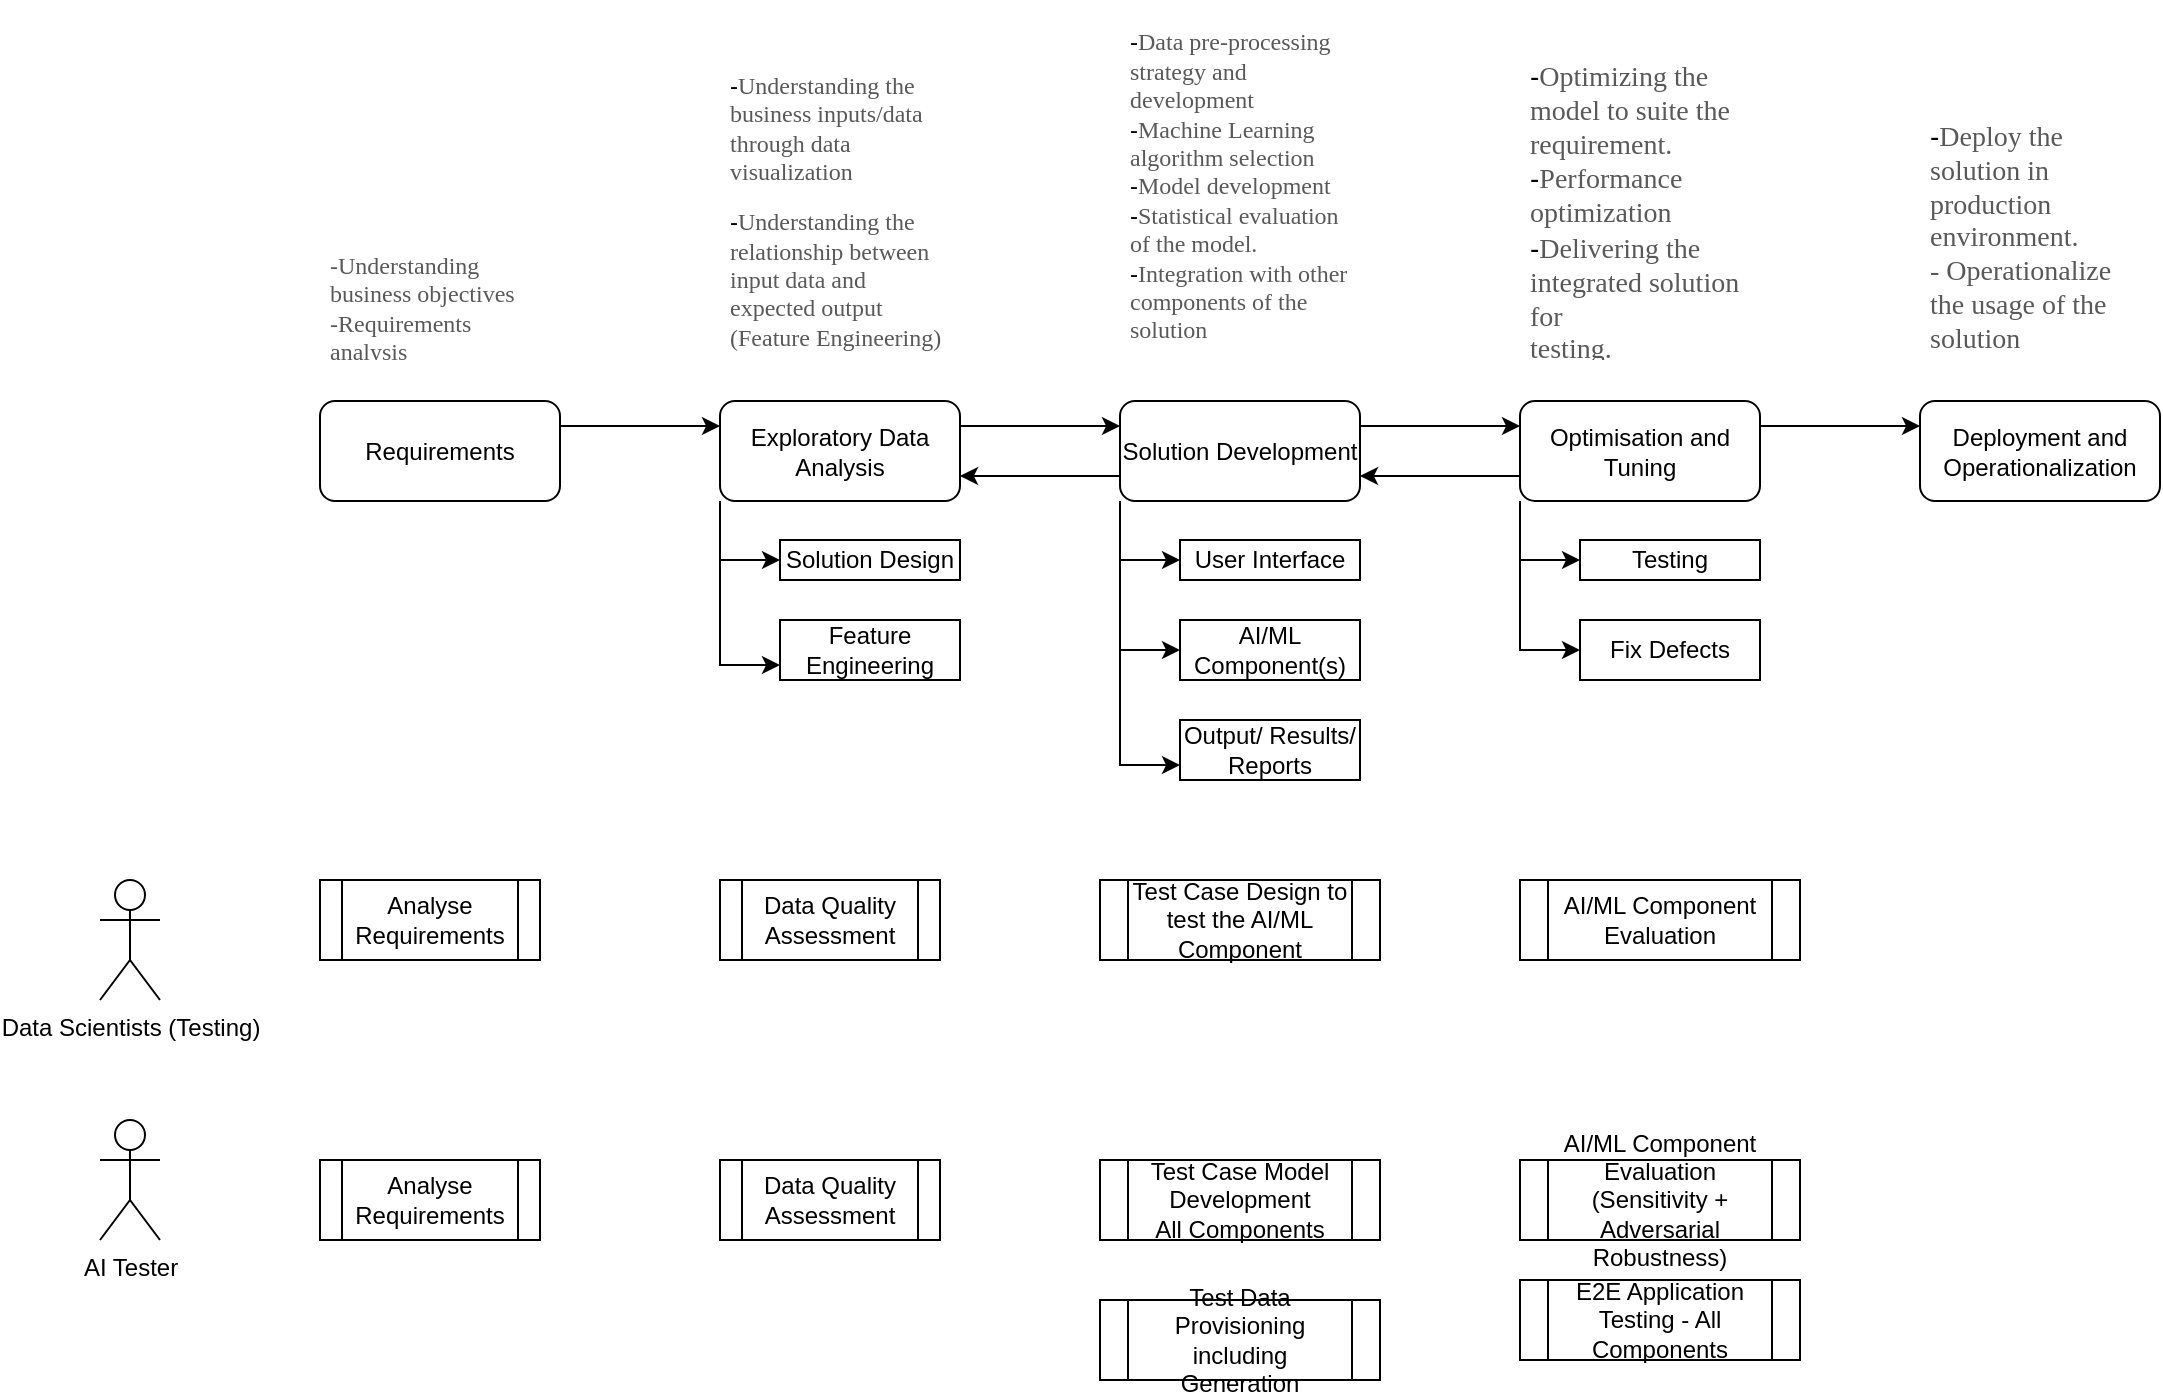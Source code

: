<mxfile version="17.4.5" type="github">
  <diagram name="Page-1" id="fbcf5db9-b524-4cd4-e4f3-379dc89c3999">
    <mxGraphModel dx="1796" dy="1740" grid="1" gridSize="10" guides="1" tooltips="1" connect="1" arrows="1" fold="1" page="1" pageScale="1" pageWidth="850" pageHeight="1100" background="none" math="0" shadow="0">
      <root>
        <mxCell id="0" />
        <mxCell id="1" parent="0" />
        <mxCell id="amdB7ILUbc-xshdkrCZU-1" style="edgeStyle=orthogonalEdgeStyle;rounded=0;orthogonalLoop=1;jettySize=auto;html=1;exitX=1;exitY=0.25;exitDx=0;exitDy=0;entryX=0;entryY=0.25;entryDx=0;entryDy=0;" edge="1" parent="1" source="moCQGtxOclJBB0WCNCtC-3" target="moCQGtxOclJBB0WCNCtC-4">
          <mxGeometry relative="1" as="geometry" />
        </mxCell>
        <mxCell id="moCQGtxOclJBB0WCNCtC-3" value="Requirements" style="rounded=1;whiteSpace=wrap;html=1;fontSize=12;" parent="1" vertex="1">
          <mxGeometry x="-480" y="160.5" width="120" height="50" as="geometry" />
        </mxCell>
        <mxCell id="amdB7ILUbc-xshdkrCZU-2" style="edgeStyle=orthogonalEdgeStyle;rounded=0;orthogonalLoop=1;jettySize=auto;html=1;exitX=1;exitY=0.25;exitDx=0;exitDy=0;entryX=0;entryY=0.25;entryDx=0;entryDy=0;" edge="1" parent="1" source="moCQGtxOclJBB0WCNCtC-4" target="moCQGtxOclJBB0WCNCtC-5">
          <mxGeometry relative="1" as="geometry" />
        </mxCell>
        <mxCell id="amdB7ILUbc-xshdkrCZU-9" style="edgeStyle=orthogonalEdgeStyle;rounded=0;orthogonalLoop=1;jettySize=auto;html=1;exitX=0;exitY=1;exitDx=0;exitDy=0;entryX=0;entryY=0.5;entryDx=0;entryDy=0;" edge="1" parent="1" source="moCQGtxOclJBB0WCNCtC-4" target="moCQGtxOclJBB0WCNCtC-24">
          <mxGeometry relative="1" as="geometry" />
        </mxCell>
        <mxCell id="amdB7ILUbc-xshdkrCZU-10" style="edgeStyle=orthogonalEdgeStyle;rounded=0;orthogonalLoop=1;jettySize=auto;html=1;exitX=0;exitY=1;exitDx=0;exitDy=0;entryX=0;entryY=0.75;entryDx=0;entryDy=0;" edge="1" parent="1" source="moCQGtxOclJBB0WCNCtC-4" target="moCQGtxOclJBB0WCNCtC-25">
          <mxGeometry relative="1" as="geometry" />
        </mxCell>
        <mxCell id="moCQGtxOclJBB0WCNCtC-4" value="Exploratory Data Analysis" style="rounded=1;whiteSpace=wrap;html=1;fontSize=12;" parent="1" vertex="1">
          <mxGeometry x="-280" y="160.5" width="120" height="50" as="geometry" />
        </mxCell>
        <mxCell id="amdB7ILUbc-xshdkrCZU-6" style="edgeStyle=orthogonalEdgeStyle;rounded=0;orthogonalLoop=1;jettySize=auto;html=1;exitX=1;exitY=0.25;exitDx=0;exitDy=0;entryX=0;entryY=0.25;entryDx=0;entryDy=0;" edge="1" parent="1" source="moCQGtxOclJBB0WCNCtC-5" target="moCQGtxOclJBB0WCNCtC-6">
          <mxGeometry relative="1" as="geometry" />
        </mxCell>
        <mxCell id="amdB7ILUbc-xshdkrCZU-8" style="edgeStyle=orthogonalEdgeStyle;rounded=0;orthogonalLoop=1;jettySize=auto;html=1;exitX=0;exitY=0.75;exitDx=0;exitDy=0;entryX=1;entryY=0.75;entryDx=0;entryDy=0;" edge="1" parent="1" source="moCQGtxOclJBB0WCNCtC-5" target="moCQGtxOclJBB0WCNCtC-4">
          <mxGeometry relative="1" as="geometry" />
        </mxCell>
        <mxCell id="amdB7ILUbc-xshdkrCZU-11" style="edgeStyle=orthogonalEdgeStyle;rounded=0;orthogonalLoop=1;jettySize=auto;html=1;exitX=0;exitY=1;exitDx=0;exitDy=0;entryX=0;entryY=0.5;entryDx=0;entryDy=0;" edge="1" parent="1" source="moCQGtxOclJBB0WCNCtC-5" target="moCQGtxOclJBB0WCNCtC-9">
          <mxGeometry relative="1" as="geometry" />
        </mxCell>
        <mxCell id="amdB7ILUbc-xshdkrCZU-12" style="edgeStyle=orthogonalEdgeStyle;rounded=0;orthogonalLoop=1;jettySize=auto;html=1;exitX=0;exitY=1;exitDx=0;exitDy=0;entryX=0;entryY=0.5;entryDx=0;entryDy=0;" edge="1" parent="1" source="moCQGtxOclJBB0WCNCtC-5" target="moCQGtxOclJBB0WCNCtC-10">
          <mxGeometry relative="1" as="geometry" />
        </mxCell>
        <mxCell id="amdB7ILUbc-xshdkrCZU-13" style="edgeStyle=orthogonalEdgeStyle;rounded=0;orthogonalLoop=1;jettySize=auto;html=1;exitX=0;exitY=1;exitDx=0;exitDy=0;entryX=0;entryY=0.75;entryDx=0;entryDy=0;" edge="1" parent="1" source="moCQGtxOclJBB0WCNCtC-5" target="moCQGtxOclJBB0WCNCtC-11">
          <mxGeometry relative="1" as="geometry" />
        </mxCell>
        <mxCell id="moCQGtxOclJBB0WCNCtC-5" value="Solution Development" style="rounded=1;whiteSpace=wrap;html=1;fontSize=12;" parent="1" vertex="1">
          <mxGeometry x="-80" y="160.5" width="120" height="50" as="geometry" />
        </mxCell>
        <mxCell id="amdB7ILUbc-xshdkrCZU-5" style="edgeStyle=orthogonalEdgeStyle;rounded=0;orthogonalLoop=1;jettySize=auto;html=1;exitX=1;exitY=0.25;exitDx=0;exitDy=0;entryX=0;entryY=0.25;entryDx=0;entryDy=0;" edge="1" parent="1" source="moCQGtxOclJBB0WCNCtC-6" target="moCQGtxOclJBB0WCNCtC-8">
          <mxGeometry relative="1" as="geometry" />
        </mxCell>
        <mxCell id="amdB7ILUbc-xshdkrCZU-7" style="edgeStyle=orthogonalEdgeStyle;rounded=0;orthogonalLoop=1;jettySize=auto;html=1;exitX=0;exitY=0.75;exitDx=0;exitDy=0;entryX=1;entryY=0.75;entryDx=0;entryDy=0;" edge="1" parent="1" source="moCQGtxOclJBB0WCNCtC-6" target="moCQGtxOclJBB0WCNCtC-5">
          <mxGeometry relative="1" as="geometry" />
        </mxCell>
        <mxCell id="amdB7ILUbc-xshdkrCZU-14" style="edgeStyle=orthogonalEdgeStyle;rounded=0;orthogonalLoop=1;jettySize=auto;html=1;exitX=0;exitY=1;exitDx=0;exitDy=0;entryX=0;entryY=0.5;entryDx=0;entryDy=0;" edge="1" parent="1" source="moCQGtxOclJBB0WCNCtC-6" target="moCQGtxOclJBB0WCNCtC-12">
          <mxGeometry relative="1" as="geometry" />
        </mxCell>
        <mxCell id="amdB7ILUbc-xshdkrCZU-15" style="edgeStyle=orthogonalEdgeStyle;rounded=0;orthogonalLoop=1;jettySize=auto;html=1;exitX=0;exitY=1;exitDx=0;exitDy=0;entryX=0;entryY=0.5;entryDx=0;entryDy=0;" edge="1" parent="1" source="moCQGtxOclJBB0WCNCtC-6" target="moCQGtxOclJBB0WCNCtC-13">
          <mxGeometry relative="1" as="geometry" />
        </mxCell>
        <mxCell id="moCQGtxOclJBB0WCNCtC-6" value="Optimisation and Tuning" style="rounded=1;whiteSpace=wrap;html=1;fontSize=12;" parent="1" vertex="1">
          <mxGeometry x="120" y="160.5" width="120" height="50" as="geometry" />
        </mxCell>
        <mxCell id="moCQGtxOclJBB0WCNCtC-8" value="Deployment and Operationalization" style="rounded=1;whiteSpace=wrap;html=1;fontSize=12;" parent="1" vertex="1">
          <mxGeometry x="320" y="160.5" width="120" height="50" as="geometry" />
        </mxCell>
        <mxCell id="moCQGtxOclJBB0WCNCtC-9" value="User Interface" style="rounded=0;whiteSpace=wrap;html=1;fontSize=12;" parent="1" vertex="1">
          <mxGeometry x="-50" y="230" width="90" height="20" as="geometry" />
        </mxCell>
        <mxCell id="moCQGtxOclJBB0WCNCtC-10" value="AI/ML Component(s)&lt;span style=&quot;color: rgba(0 , 0 , 0 , 0) ; font-family: monospace ; font-size: 0px&quot;&gt;%3CmxGraphModel%3E%3Croot%3E%3CmxCell%20id%3D%220%22%2F%3E%3CmxCell%20id%3D%221%22%20parent%3D%220%22%2F%3E%3CmxCell%20id%3D%222%22%20value%3D%22User%20Interface%22%20style%3D%22rounded%3D0%3BwhiteSpace%3Dwrap%3Bhtml%3D1%3BfontSize%3D12%3B%22%20vertex%3D%221%22%20parent%3D%221%22%3E%3CmxGeometry%20x%3D%22-80%22%20y%3D%22230%22%20width%3D%2290%22%20height%3D%2220%22%20as%3D%22geometry%22%2F%3E%3C%2FmxCell%3E%3C%2Froot%3E%3C%2FmxGraphModel%3E&lt;/span&gt;" style="rounded=0;whiteSpace=wrap;html=1;fontSize=12;" parent="1" vertex="1">
          <mxGeometry x="-50" y="270" width="90" height="30" as="geometry" />
        </mxCell>
        <mxCell id="moCQGtxOclJBB0WCNCtC-11" value="Output/ Results/ Reports" style="rounded=0;whiteSpace=wrap;html=1;fontSize=12;" parent="1" vertex="1">
          <mxGeometry x="-50" y="320" width="90" height="30" as="geometry" />
        </mxCell>
        <mxCell id="moCQGtxOclJBB0WCNCtC-12" value="Testing" style="rounded=0;whiteSpace=wrap;html=1;fontSize=12;" parent="1" vertex="1">
          <mxGeometry x="150" y="230" width="90" height="20" as="geometry" />
        </mxCell>
        <mxCell id="moCQGtxOclJBB0WCNCtC-13" value="Fix Defects" style="rounded=0;whiteSpace=wrap;html=1;fontSize=12;" parent="1" vertex="1">
          <mxGeometry x="150" y="270" width="90" height="30" as="geometry" />
        </mxCell>
        <mxCell id="moCQGtxOclJBB0WCNCtC-14" value="Data Scientists (Testing)" style="shape=umlActor;verticalLabelPosition=bottom;verticalAlign=top;html=1;outlineConnect=0;fontSize=12;" parent="1" vertex="1">
          <mxGeometry x="-590" y="400" width="30" height="60" as="geometry" />
        </mxCell>
        <mxCell id="moCQGtxOclJBB0WCNCtC-17" value="AI Tester" style="shape=umlActor;verticalLabelPosition=bottom;verticalAlign=top;html=1;outlineConnect=0;fontSize=12;" parent="1" vertex="1">
          <mxGeometry x="-590" y="520" width="30" height="60" as="geometry" />
        </mxCell>
        <mxCell id="moCQGtxOclJBB0WCNCtC-18" value="Analyse Requirements" style="shape=process;whiteSpace=wrap;html=1;backgroundOutline=1;fontSize=12;" parent="1" vertex="1">
          <mxGeometry x="-480" y="400" width="110" height="40" as="geometry" />
        </mxCell>
        <mxCell id="moCQGtxOclJBB0WCNCtC-19" value="Data Quality Assessment" style="shape=process;whiteSpace=wrap;html=1;backgroundOutline=1;fontSize=12;" parent="1" vertex="1">
          <mxGeometry x="-280" y="400" width="110" height="40" as="geometry" />
        </mxCell>
        <mxCell id="moCQGtxOclJBB0WCNCtC-20" value="Test Case Design to test the AI/ML Component" style="shape=process;whiteSpace=wrap;html=1;backgroundOutline=1;fontSize=12;" parent="1" vertex="1">
          <mxGeometry x="-90" y="400" width="140" height="40" as="geometry" />
        </mxCell>
        <mxCell id="moCQGtxOclJBB0WCNCtC-22" value="&lt;h1&gt;&lt;div style=&quot;font-weight: 400 ; margin-top: 8pt ; margin-bottom: 0pt ; margin-left: 0in ; direction: ltr ; unicode-bidi: embed ; word-break: normal ; font-size: 12px&quot;&gt;&lt;span style=&quot;color: rgb(89 , 89 , 89) ; font-family: &amp;#34;book antiqua&amp;#34;&quot;&gt;-Understanding business objectives&lt;/span&gt;&lt;br&gt;&lt;span style=&quot;color: rgb(89 , 89 , 89) ; font-family: &amp;#34;book antiqua&amp;#34;&quot;&gt;-Requirements analysis&lt;/span&gt;&lt;br&gt;&lt;/div&gt;&lt;/h1&gt;" style="text;html=1;strokeColor=none;fillColor=none;spacing=5;spacingTop=-20;whiteSpace=wrap;overflow=hidden;rounded=0;fontSize=12;" parent="1" vertex="1">
          <mxGeometry x="-480" y="80" width="120" height="60" as="geometry" />
        </mxCell>
        <mxCell id="moCQGtxOclJBB0WCNCtC-23" value="&lt;h1&gt;&lt;div style=&quot;font-weight: 400 ; margin-top: 8pt ; margin-bottom: 0pt ; margin-left: 0in ; direction: ltr ; unicode-bidi: embed ; word-break: normal ; font-size: 12px&quot;&gt;&lt;div style=&quot;margin-top: 8pt ; margin-bottom: 0pt ; margin-left: 0in ; direction: ltr ; unicode-bidi: embed ; word-break: normal&quot;&gt;&lt;span&gt;-&lt;/span&gt;&lt;span style=&quot;font-family: &amp;#34;book antiqua&amp;#34; ; color: rgb(89 , 89 , 89)&quot;&gt;Understanding the business inputs/data through data visualization&lt;/span&gt;&lt;/div&gt;&lt;div style=&quot;margin-top: 8pt ; margin-bottom: 0pt ; margin-left: 0in ; direction: ltr ; unicode-bidi: embed ; word-break: normal&quot;&gt;&lt;span&gt;-&lt;/span&gt;&lt;span style=&quot;font-family: &amp;#34;book antiqua&amp;#34; ; color: rgb(89 , 89 , 89)&quot;&gt;Understanding the relationship between input data and expected output (Feature Engineering)&lt;/span&gt;&lt;/div&gt;&lt;/div&gt;&lt;/h1&gt;" style="text;html=1;strokeColor=none;fillColor=none;spacing=5;spacingTop=-20;whiteSpace=wrap;overflow=hidden;rounded=0;fontSize=12;" parent="1" vertex="1">
          <mxGeometry x="-280" y="-10" width="120" height="150" as="geometry" />
        </mxCell>
        <mxCell id="moCQGtxOclJBB0WCNCtC-24" value="Solution Design" style="rounded=0;whiteSpace=wrap;html=1;fontSize=12;" parent="1" vertex="1">
          <mxGeometry x="-250" y="230" width="90" height="20" as="geometry" />
        </mxCell>
        <mxCell id="moCQGtxOclJBB0WCNCtC-25" value="Feature Engineering" style="rounded=0;whiteSpace=wrap;html=1;fontSize=12;" parent="1" vertex="1">
          <mxGeometry x="-250" y="270" width="90" height="30" as="geometry" />
        </mxCell>
        <mxCell id="UkkjKjtLzN2jJfLU5oT6-1" value="&lt;br&gt;&lt;font style=&quot;font-size: 12px&quot;&gt;&lt;span&gt;&lt;span&gt;-&lt;/span&gt;&lt;/span&gt;&lt;span style=&quot;font-family: &amp;#34;book antiqua&amp;#34; ; color: rgb(89 , 89 , 89)&quot;&gt;Data pre-processing strategy and&lt;br&gt;development&lt;/span&gt;&lt;/font&gt;&lt;br&gt;&lt;font style=&quot;font-size: 12px&quot;&gt;&lt;span&gt;&lt;span&gt;-&lt;/span&gt;&lt;/span&gt;&lt;span style=&quot;font-family: &amp;#34;book antiqua&amp;#34; ; color: rgb(89 , 89 , 89)&quot;&gt;Machine Learning algorithm selection&lt;/span&gt;&lt;/font&gt;&lt;br&gt;&lt;font style=&quot;font-size: 12px&quot;&gt;&lt;span&gt;&lt;span&gt;-&lt;/span&gt;&lt;/span&gt;&lt;span style=&quot;font-family: &amp;#34;book antiqua&amp;#34; ; color: rgb(89 , 89 , 89)&quot;&gt;Model development&lt;/span&gt;&lt;/font&gt;&lt;br&gt;&lt;font style=&quot;font-size: 12px&quot;&gt;&lt;span&gt;&lt;span&gt;-&lt;/span&gt;&lt;/span&gt;&lt;span style=&quot;font-family: &amp;#34;book antiqua&amp;#34; ; color: rgb(89 , 89 , 89)&quot;&gt;Statistical evaluation of the model.&lt;/span&gt;&lt;/font&gt;&lt;br&gt;&lt;font style=&quot;font-size: 12px&quot;&gt;&lt;span&gt;&lt;span&gt;-&lt;/span&gt;&lt;/span&gt;&lt;span style=&quot;font-family: &amp;#34;book antiqua&amp;#34; ; color: rgb(89 , 89 , 89)&quot;&gt;Integration with other components of the&lt;br&gt;solution&lt;/span&gt;&lt;/font&gt;" style="text;html=1;strokeColor=none;fillColor=none;spacing=5;spacingTop=-20;whiteSpace=wrap;overflow=hidden;rounded=0;fontSize=12;" parent="1" vertex="1">
          <mxGeometry x="-80" y="-30" width="120" height="170" as="geometry" />
        </mxCell>
        <mxCell id="UkkjKjtLzN2jJfLU5oT6-2" value="&lt;span style=&quot;font-size: 10.5pt&quot;&gt;&lt;span&gt;-&lt;/span&gt;&lt;/span&gt;&lt;span style=&quot;font-size: 10.5pt ; font-family: &amp;#34;book antiqua&amp;#34; ; color: #595959&quot;&gt;Optimizing the model to suite the&lt;br&gt;requirement.&lt;/span&gt;&lt;br&gt;&lt;span style=&quot;font-size: 10.5pt&quot;&gt;&lt;span&gt;-&lt;/span&gt;&lt;/span&gt;&lt;span style=&quot;font-size: 10.5pt ; font-family: &amp;#34;book antiqua&amp;#34; ; color: #595959&quot;&gt;Performance optimization&lt;/span&gt;&lt;br&gt;&lt;span style=&quot;font-size: 10.5pt&quot;&gt;&lt;span&gt;-&lt;/span&gt;&lt;/span&gt;&lt;span style=&quot;font-size: 10.5pt ; font-family: &amp;#34;book antiqua&amp;#34; ; color: #595959&quot;&gt;Delivering the integrated solution for&lt;br&gt;testing.&lt;/span&gt;&lt;br&gt;&lt;br&gt;&lt;br&gt;&lt;br&gt;&lt;br&gt;&lt;br&gt;" style="text;html=1;strokeColor=none;fillColor=none;spacing=5;spacingTop=-20;whiteSpace=wrap;overflow=hidden;rounded=0;fontSize=12;" parent="1" vertex="1">
          <mxGeometry x="120" width="120" height="140" as="geometry" />
        </mxCell>
        <mxCell id="UkkjKjtLzN2jJfLU5oT6-3" value="&lt;br/&gt;&lt;br/&gt;&lt;br/&gt;&lt;br/&gt;&lt;br/&gt;&lt;br/&gt;&lt;br/&gt;&lt;br/&gt;&lt;br/&gt;&lt;br/&gt;&lt;br/&gt;&lt;div style=&quot;margin-top: 8.0pt ; margin-bottom: 0pt ; margin-left: 0in ; text-align: left ; direction: ltr ; unicode-bidi: embed ; word-break: normal&quot;&gt;&lt;span style=&quot;font-size: 10.5pt&quot;&gt;&lt;span&gt;-&lt;/span&gt;&lt;/span&gt;&lt;span style=&quot;font-size: 10.5pt ; font-family: &amp;#34;book antiqua&amp;#34; ; color: #595959&quot;&gt; Deploy the solution in production&lt;br/&gt;environment.&lt;/span&gt;&lt;/div&gt;&lt;br/&gt;&lt;br/&gt;&lt;span style=&quot;font-size: 10.5pt ; font-family: &amp;#34;book antiqua&amp;#34; ; color: #595959&quot;&gt;- Operationalize&lt;br/&gt;the usage of the solution&lt;/span&gt;&lt;br/&gt;&lt;br/&gt;&lt;br/&gt;&lt;br/&gt;" style="text;html=1;strokeColor=none;fillColor=none;spacing=5;spacingTop=-20;whiteSpace=wrap;overflow=hidden;rounded=0;fontSize=12;" parent="1" vertex="1">
          <mxGeometry x="320" y="10" width="120" height="130" as="geometry" />
        </mxCell>
        <mxCell id="UkkjKjtLzN2jJfLU5oT6-4" value="&lt;span style=&quot;font-size: 10.5pt&quot;&gt;&lt;span&gt;-&lt;/span&gt;&lt;/span&gt;&lt;span style=&quot;font-size: 10.5pt ; font-family: &amp;#34;book antiqua&amp;#34; ; color: #595959&quot;&gt;Deploy the solution in production&lt;/span&gt;&lt;br&gt;&lt;span style=&quot;font-size: 10.5pt ; font-family: &amp;#34;book antiqua&amp;#34; ; color: #595959&quot;&gt;&lt;/span&gt;&lt;span style=&quot;font-size: 10.5pt ; font-family: &amp;#34;book antiqua&amp;#34; ; color: #595959&quot;&gt;environment.&lt;/span&gt;&lt;br&gt;&lt;span style=&quot;font-size: 10.5pt ; font-family: &amp;#34;book antiqua&amp;#34; ; color: #595959&quot;&gt;- Operationalize&lt;br&gt;the usage of the solution&lt;/span&gt;" style="text;html=1;strokeColor=none;fillColor=none;spacing=5;spacingTop=-20;whiteSpace=wrap;overflow=hidden;rounded=0;fontSize=12;" parent="1" vertex="1">
          <mxGeometry x="320" y="30" width="120" height="110" as="geometry" />
        </mxCell>
        <mxCell id="amdB7ILUbc-xshdkrCZU-16" value="AI/ML Component Evaluation" style="shape=process;whiteSpace=wrap;html=1;backgroundOutline=1;fontSize=12;" vertex="1" parent="1">
          <mxGeometry x="120" y="400" width="140" height="40" as="geometry" />
        </mxCell>
        <mxCell id="amdB7ILUbc-xshdkrCZU-17" value="Analyse Requirements" style="shape=process;whiteSpace=wrap;html=1;backgroundOutline=1;fontSize=12;" vertex="1" parent="1">
          <mxGeometry x="-480" y="540" width="110" height="40" as="geometry" />
        </mxCell>
        <mxCell id="amdB7ILUbc-xshdkrCZU-18" value="Data Quality Assessment" style="shape=process;whiteSpace=wrap;html=1;backgroundOutline=1;fontSize=12;" vertex="1" parent="1">
          <mxGeometry x="-280" y="540" width="110" height="40" as="geometry" />
        </mxCell>
        <mxCell id="amdB7ILUbc-xshdkrCZU-19" value="&lt;div&gt;Test Case Model Development&lt;/div&gt;&lt;div&gt;All Components&lt;br&gt;&lt;/div&gt;" style="shape=process;whiteSpace=wrap;html=1;backgroundOutline=1;fontSize=12;" vertex="1" parent="1">
          <mxGeometry x="-90" y="540" width="140" height="40" as="geometry" />
        </mxCell>
        <mxCell id="amdB7ILUbc-xshdkrCZU-20" value="&lt;div&gt;AI/ML Component Evaluation&lt;/div&gt;&lt;div&gt;(Sensitivity + Adversarial Robustness)&lt;br&gt;&lt;/div&gt;" style="shape=process;whiteSpace=wrap;html=1;backgroundOutline=1;fontSize=12;" vertex="1" parent="1">
          <mxGeometry x="120" y="540" width="140" height="40" as="geometry" />
        </mxCell>
        <mxCell id="amdB7ILUbc-xshdkrCZU-21" value="E2E Application Testing - All Components" style="shape=process;whiteSpace=wrap;html=1;backgroundOutline=1;fontSize=12;" vertex="1" parent="1">
          <mxGeometry x="120" y="600" width="140" height="40" as="geometry" />
        </mxCell>
        <mxCell id="amdB7ILUbc-xshdkrCZU-22" value="Test Data Provisioning including Generation" style="shape=process;whiteSpace=wrap;html=1;backgroundOutline=1;fontSize=12;" vertex="1" parent="1">
          <mxGeometry x="-90" y="610" width="140" height="40" as="geometry" />
        </mxCell>
      </root>
    </mxGraphModel>
  </diagram>
</mxfile>

